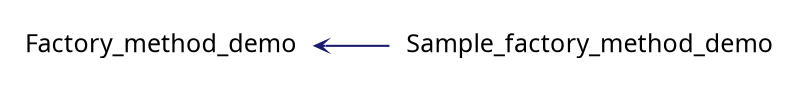 digraph "Graphical Class Hierarchy"
{
 // INTERACTIVE_SVG=YES
 // LATEX_PDF_SIZE
  graph [];
  edge [fontname=Ubuntu labelfontsize=10 arrowhead=open arrowtail=open arrowsize=0.5];
  node [fontname=Ubuntu fontsize=12 shape=plaintext];
  rankdir="LR";
  Node0 [label="Factory_method_demo" URL="$structFactory__method__demo.html" tooltip=" " ];
  Node0 -> Node1 [dir="back",color="midnightblue"style="solid"];
  Node1 [label="Sample_factory_method_demo" URL="$structSample__factory__method__demo.html" tooltip=" " ];
}
